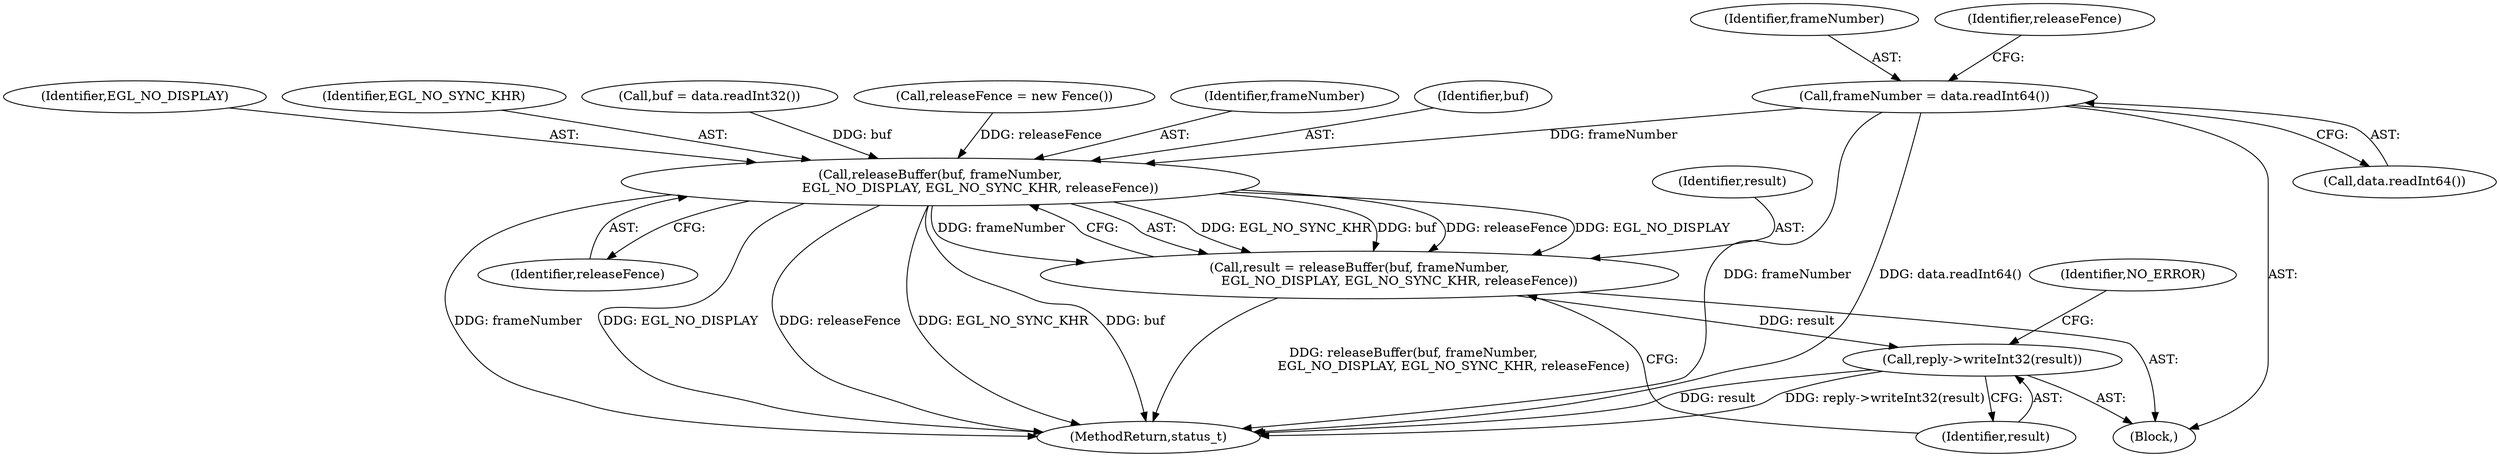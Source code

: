 digraph "0_Android_dded8fdbb700d6cc498debc69a780915bc34d755@API" {
"1000205" [label="(Call,frameNumber = data.readInt64())"];
"1000226" [label="(Call,releaseBuffer(buf, frameNumber,\n                    EGL_NO_DISPLAY, EGL_NO_SYNC_KHR, releaseFence))"];
"1000224" [label="(Call,result = releaseBuffer(buf, frameNumber,\n                    EGL_NO_DISPLAY, EGL_NO_SYNC_KHR, releaseFence))"];
"1000232" [label="(Call,reply->writeInt32(result))"];
"1000206" [label="(Identifier,frameNumber)"];
"1000235" [label="(Identifier,NO_ERROR)"];
"1000231" [label="(Identifier,releaseFence)"];
"1000226" [label="(Call,releaseBuffer(buf, frameNumber,\n                    EGL_NO_DISPLAY, EGL_NO_SYNC_KHR, releaseFence))"];
"1000225" [label="(Identifier,result)"];
"1000205" [label="(Call,frameNumber = data.readInt64())"];
"1000232" [label="(Call,reply->writeInt32(result))"];
"1000233" [label="(Identifier,result)"];
"1000224" [label="(Call,result = releaseBuffer(buf, frameNumber,\n                    EGL_NO_DISPLAY, EGL_NO_SYNC_KHR, releaseFence))"];
"1000476" [label="(MethodReturn,status_t)"];
"1000195" [label="(Block,)"];
"1000207" [label="(Call,data.readInt64())"];
"1000230" [label="(Identifier,EGL_NO_SYNC_KHR)"];
"1000201" [label="(Call,buf = data.readInt32())"];
"1000209" [label="(Call,releaseFence = new Fence())"];
"1000210" [label="(Identifier,releaseFence)"];
"1000228" [label="(Identifier,frameNumber)"];
"1000227" [label="(Identifier,buf)"];
"1000229" [label="(Identifier,EGL_NO_DISPLAY)"];
"1000205" -> "1000195"  [label="AST: "];
"1000205" -> "1000207"  [label="CFG: "];
"1000206" -> "1000205"  [label="AST: "];
"1000207" -> "1000205"  [label="AST: "];
"1000210" -> "1000205"  [label="CFG: "];
"1000205" -> "1000476"  [label="DDG: frameNumber"];
"1000205" -> "1000476"  [label="DDG: data.readInt64()"];
"1000205" -> "1000226"  [label="DDG: frameNumber"];
"1000226" -> "1000224"  [label="AST: "];
"1000226" -> "1000231"  [label="CFG: "];
"1000227" -> "1000226"  [label="AST: "];
"1000228" -> "1000226"  [label="AST: "];
"1000229" -> "1000226"  [label="AST: "];
"1000230" -> "1000226"  [label="AST: "];
"1000231" -> "1000226"  [label="AST: "];
"1000224" -> "1000226"  [label="CFG: "];
"1000226" -> "1000476"  [label="DDG: buf"];
"1000226" -> "1000476"  [label="DDG: frameNumber"];
"1000226" -> "1000476"  [label="DDG: EGL_NO_DISPLAY"];
"1000226" -> "1000476"  [label="DDG: releaseFence"];
"1000226" -> "1000476"  [label="DDG: EGL_NO_SYNC_KHR"];
"1000226" -> "1000224"  [label="DDG: EGL_NO_SYNC_KHR"];
"1000226" -> "1000224"  [label="DDG: buf"];
"1000226" -> "1000224"  [label="DDG: releaseFence"];
"1000226" -> "1000224"  [label="DDG: EGL_NO_DISPLAY"];
"1000226" -> "1000224"  [label="DDG: frameNumber"];
"1000201" -> "1000226"  [label="DDG: buf"];
"1000209" -> "1000226"  [label="DDG: releaseFence"];
"1000224" -> "1000195"  [label="AST: "];
"1000225" -> "1000224"  [label="AST: "];
"1000233" -> "1000224"  [label="CFG: "];
"1000224" -> "1000476"  [label="DDG: releaseBuffer(buf, frameNumber,\n                    EGL_NO_DISPLAY, EGL_NO_SYNC_KHR, releaseFence)"];
"1000224" -> "1000232"  [label="DDG: result"];
"1000232" -> "1000195"  [label="AST: "];
"1000232" -> "1000233"  [label="CFG: "];
"1000233" -> "1000232"  [label="AST: "];
"1000235" -> "1000232"  [label="CFG: "];
"1000232" -> "1000476"  [label="DDG: result"];
"1000232" -> "1000476"  [label="DDG: reply->writeInt32(result)"];
}
